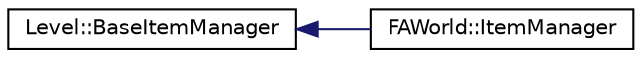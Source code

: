 digraph G
{
  edge [fontname="Helvetica",fontsize="10",labelfontname="Helvetica",labelfontsize="10"];
  node [fontname="Helvetica",fontsize="10",shape=record];
  rankdir="LR";
  Node1 [label="Level::BaseItemManager",height=0.2,width=0.4,color="black", fillcolor="white", style="filled",URL="$class_level_1_1_base_item_manager.html"];
  Node1 -> Node2 [dir="back",color="midnightblue",fontsize="10",style="solid",fontname="Helvetica"];
  Node2 [label="FAWorld::ItemManager",height=0.2,width=0.4,color="black", fillcolor="white", style="filled",URL="$class_f_a_world_1_1_item_manager.html"];
}
